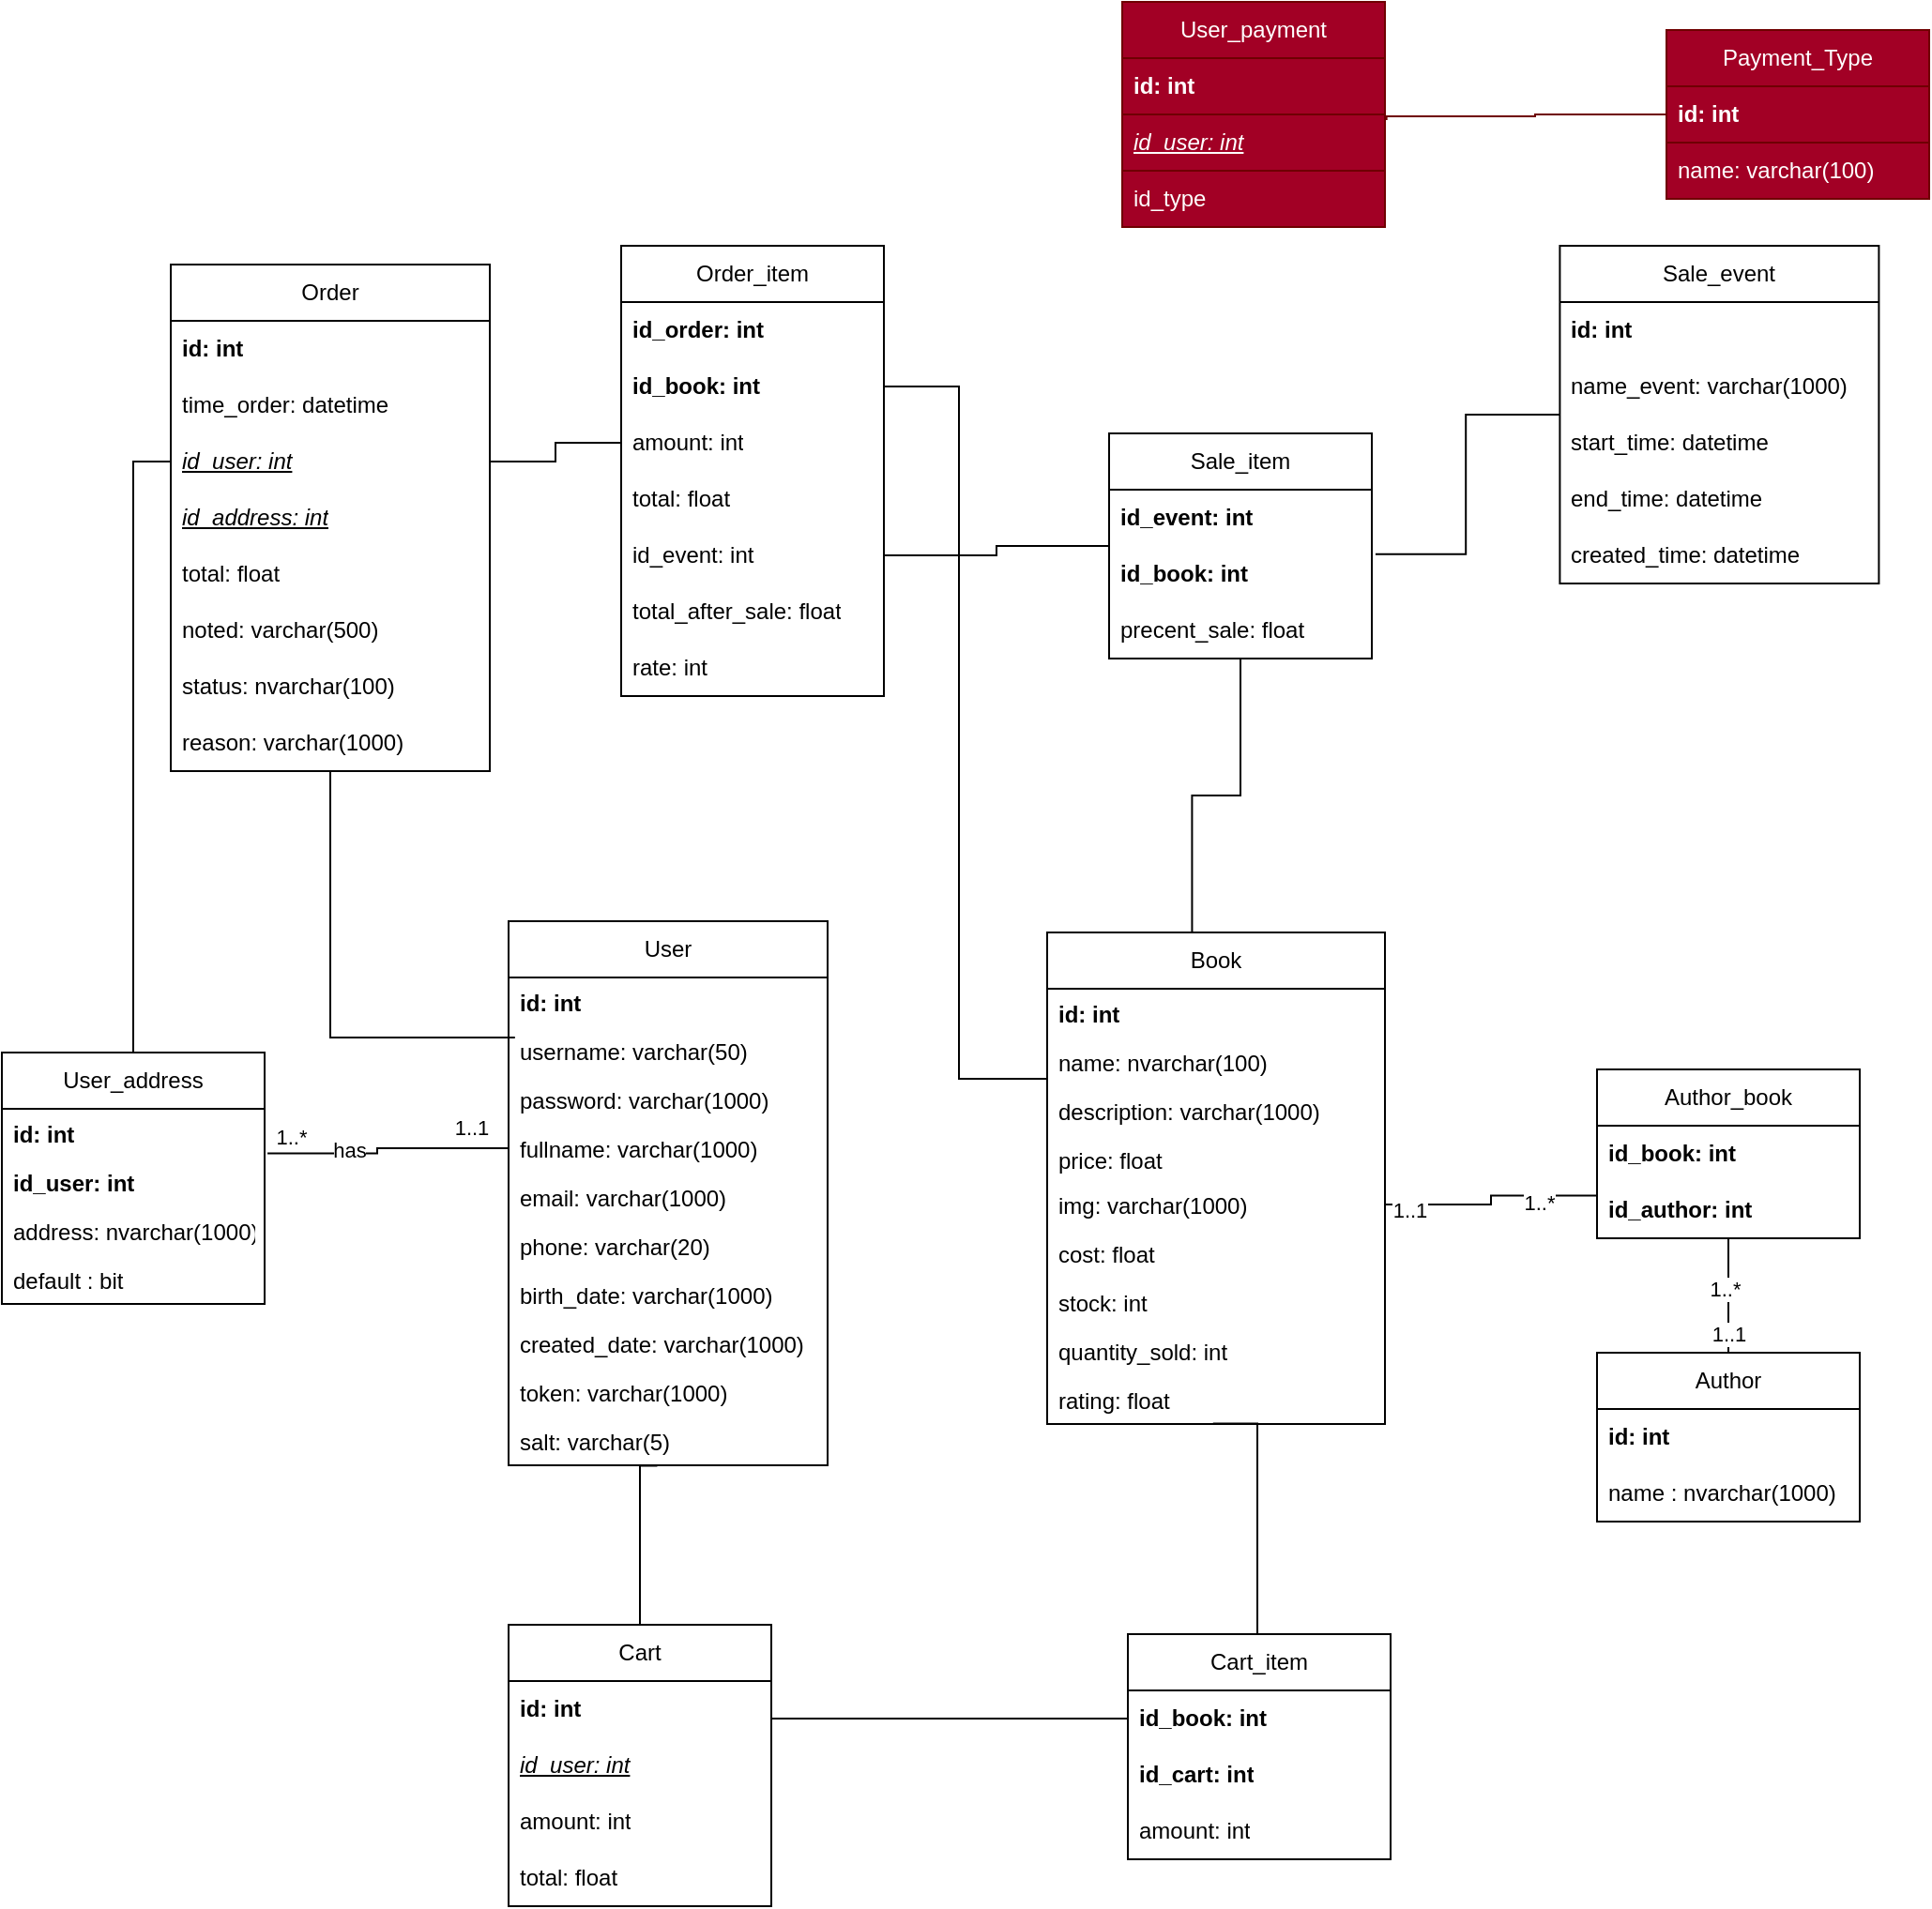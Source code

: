 <mxfile version="21.5.0" type="device">
  <diagram id="C5RBs43oDa-KdzZeNtuy" name="Page-1">
    <mxGraphModel dx="1876" dy="1790" grid="1" gridSize="10" guides="1" tooltips="1" connect="1" arrows="1" fold="1" page="1" pageScale="1" pageWidth="827" pageHeight="1169" math="0" shadow="0">
      <root>
        <mxCell id="WIyWlLk6GJQsqaUBKTNV-0" />
        <mxCell id="WIyWlLk6GJQsqaUBKTNV-1" parent="WIyWlLk6GJQsqaUBKTNV-0" />
        <mxCell id="t5EQs1woW0t7J4vVvQPP-20" style="edgeStyle=orthogonalEdgeStyle;rounded=0;orthogonalLoop=1;jettySize=auto;html=1;endArrow=none;endFill=0;exitX=1.011;exitY=0.915;exitDx=0;exitDy=0;exitPerimeter=0;entryX=0;entryY=0.5;entryDx=0;entryDy=0;" parent="WIyWlLk6GJQsqaUBKTNV-1" source="t5EQs1woW0t7J4vVvQPP-9" target="t5EQs1woW0t7J4vVvQPP-0" edge="1">
          <mxGeometry relative="1" as="geometry">
            <mxPoint x="-40" y="266" as="sourcePoint" />
            <Array as="points">
              <mxPoint y="274" />
              <mxPoint y="271" />
            </Array>
          </mxGeometry>
        </mxCell>
        <mxCell id="t5EQs1woW0t7J4vVvQPP-54" value="1..*" style="edgeLabel;html=1;align=center;verticalAlign=middle;resizable=0;points=[];" parent="t5EQs1woW0t7J4vVvQPP-20" vertex="1" connectable="0">
          <mxGeometry x="-0.813" y="-2" relative="1" as="geometry">
            <mxPoint y="-11" as="offset" />
          </mxGeometry>
        </mxCell>
        <mxCell id="t5EQs1woW0t7J4vVvQPP-55" value="1..1" style="edgeLabel;html=1;align=center;verticalAlign=middle;resizable=0;points=[];" parent="t5EQs1woW0t7J4vVvQPP-20" vertex="1" connectable="0">
          <mxGeometry x="0.646" y="-1" relative="1" as="geometry">
            <mxPoint x="3" y="-12" as="offset" />
          </mxGeometry>
        </mxCell>
        <mxCell id="t5EQs1woW0t7J4vVvQPP-56" value="has" style="edgeLabel;html=1;align=center;verticalAlign=middle;resizable=0;points=[];" parent="t5EQs1woW0t7J4vVvQPP-20" vertex="1" connectable="0">
          <mxGeometry x="-0.341" y="2" relative="1" as="geometry">
            <mxPoint as="offset" />
          </mxGeometry>
        </mxCell>
        <mxCell id="t5EQs1woW0t7J4vVvQPP-36" value="User_address" style="swimlane;fontStyle=0;childLayout=stackLayout;horizontal=1;startSize=30;horizontalStack=0;resizeParent=1;resizeParentMax=0;resizeLast=0;collapsible=1;marginBottom=0;whiteSpace=wrap;html=1;" parent="WIyWlLk6GJQsqaUBKTNV-1" vertex="1">
          <mxGeometry x="-200" y="220" width="140" height="134" as="geometry" />
        </mxCell>
        <mxCell id="t5EQs1woW0t7J4vVvQPP-9" value="id: int" style="text;align=left;verticalAlign=top;spacingLeft=4;spacingRight=4;overflow=hidden;rotatable=0;points=[[0,0.5],[1,0.5]];portConstraint=eastwest;fontStyle=1" parent="t5EQs1woW0t7J4vVvQPP-36" vertex="1">
          <mxGeometry y="30" width="140" height="26" as="geometry" />
        </mxCell>
        <mxCell id="t5EQs1woW0t7J4vVvQPP-13" value="id_user: int" style="text;align=left;verticalAlign=top;spacingLeft=4;spacingRight=4;overflow=hidden;rotatable=0;points=[[0,0.5],[1,0.5]];portConstraint=eastwest;rounded=0;shadow=0;html=0;fontStyle=1" parent="t5EQs1woW0t7J4vVvQPP-36" vertex="1">
          <mxGeometry y="56" width="140" height="26" as="geometry" />
        </mxCell>
        <mxCell id="t5EQs1woW0t7J4vVvQPP-18" value="address: nvarchar(1000)" style="text;align=left;verticalAlign=top;spacingLeft=4;spacingRight=4;overflow=hidden;rotatable=0;points=[[0,0.5],[1,0.5]];portConstraint=eastwest;rounded=0;shadow=0;html=0;" parent="t5EQs1woW0t7J4vVvQPP-36" vertex="1">
          <mxGeometry y="82" width="140" height="26" as="geometry" />
        </mxCell>
        <mxCell id="t5EQs1woW0t7J4vVvQPP-88" value="default : bit" style="text;align=left;verticalAlign=top;spacingLeft=4;spacingRight=4;overflow=hidden;rotatable=0;points=[[0,0.5],[1,0.5]];portConstraint=eastwest;rounded=0;shadow=0;html=0;" parent="t5EQs1woW0t7J4vVvQPP-36" vertex="1">
          <mxGeometry y="108" width="140" height="26" as="geometry" />
        </mxCell>
        <mxCell id="t5EQs1woW0t7J4vVvQPP-41" value="User" style="swimlane;fontStyle=0;childLayout=stackLayout;horizontal=1;startSize=30;horizontalStack=0;resizeParent=1;resizeParentMax=0;resizeLast=0;collapsible=1;marginBottom=0;whiteSpace=wrap;html=1;" parent="WIyWlLk6GJQsqaUBKTNV-1" vertex="1">
          <mxGeometry x="70" y="150" width="170" height="290" as="geometry" />
        </mxCell>
        <mxCell id="zkfFHV4jXpPFQw0GAbJ--1" value="id: int" style="text;align=left;verticalAlign=top;spacingLeft=4;spacingRight=4;overflow=hidden;rotatable=0;points=[[0,0.5],[1,0.5]];portConstraint=eastwest;fontStyle=1" parent="t5EQs1woW0t7J4vVvQPP-41" vertex="1">
          <mxGeometry y="30" width="170" height="26" as="geometry" />
        </mxCell>
        <mxCell id="zkfFHV4jXpPFQw0GAbJ--2" value="username: varchar(50)" style="text;align=left;verticalAlign=top;spacingLeft=4;spacingRight=4;overflow=hidden;rotatable=0;points=[[0,0.5],[1,0.5]];portConstraint=eastwest;rounded=0;shadow=0;html=0;" parent="t5EQs1woW0t7J4vVvQPP-41" vertex="1">
          <mxGeometry y="56" width="170" height="26" as="geometry" />
        </mxCell>
        <mxCell id="t5EQs1woW0t7J4vVvQPP-3" value="password: varchar(1000)" style="text;align=left;verticalAlign=top;spacingLeft=4;spacingRight=4;overflow=hidden;rotatable=0;points=[[0,0.5],[1,0.5]];portConstraint=eastwest;rounded=0;shadow=0;html=0;" parent="t5EQs1woW0t7J4vVvQPP-41" vertex="1">
          <mxGeometry y="82" width="170" height="26" as="geometry" />
        </mxCell>
        <mxCell id="t5EQs1woW0t7J4vVvQPP-0" value="fullname: varchar(1000)" style="text;align=left;verticalAlign=top;spacingLeft=4;spacingRight=4;overflow=hidden;rotatable=0;points=[[0,0.5],[1,0.5]];portConstraint=eastwest;rounded=0;shadow=0;html=0;" parent="t5EQs1woW0t7J4vVvQPP-41" vertex="1">
          <mxGeometry y="108" width="170" height="26" as="geometry" />
        </mxCell>
        <mxCell id="t5EQs1woW0t7J4vVvQPP-1" value="email: varchar(1000)" style="text;align=left;verticalAlign=top;spacingLeft=4;spacingRight=4;overflow=hidden;rotatable=0;points=[[0,0.5],[1,0.5]];portConstraint=eastwest;rounded=0;shadow=0;html=0;" parent="t5EQs1woW0t7J4vVvQPP-41" vertex="1">
          <mxGeometry y="134" width="170" height="26" as="geometry" />
        </mxCell>
        <mxCell id="t5EQs1woW0t7J4vVvQPP-6" value="phone: varchar(20)" style="text;align=left;verticalAlign=top;spacingLeft=4;spacingRight=4;overflow=hidden;rotatable=0;points=[[0,0.5],[1,0.5]];portConstraint=eastwest;rounded=0;shadow=0;html=0;" parent="t5EQs1woW0t7J4vVvQPP-41" vertex="1">
          <mxGeometry y="160" width="170" height="26" as="geometry" />
        </mxCell>
        <mxCell id="t5EQs1woW0t7J4vVvQPP-4" value="birth_date: varchar(1000)" style="text;align=left;verticalAlign=top;spacingLeft=4;spacingRight=4;overflow=hidden;rotatable=0;points=[[0,0.5],[1,0.5]];portConstraint=eastwest;rounded=0;shadow=0;html=0;" parent="t5EQs1woW0t7J4vVvQPP-41" vertex="1">
          <mxGeometry y="186" width="170" height="26" as="geometry" />
        </mxCell>
        <mxCell id="zkfFHV4jXpPFQw0GAbJ--3" value="created_date: varchar(1000)" style="text;align=left;verticalAlign=top;spacingLeft=4;spacingRight=4;overflow=hidden;rotatable=0;points=[[0,0.5],[1,0.5]];portConstraint=eastwest;rounded=0;shadow=0;html=0;" parent="t5EQs1woW0t7J4vVvQPP-41" vertex="1">
          <mxGeometry y="212" width="170" height="26" as="geometry" />
        </mxCell>
        <mxCell id="t5EQs1woW0t7J4vVvQPP-5" value="token: varchar(1000)" style="text;align=left;verticalAlign=top;spacingLeft=4;spacingRight=4;overflow=hidden;rotatable=0;points=[[0,0.5],[1,0.5]];portConstraint=eastwest;rounded=0;shadow=0;html=0;" parent="t5EQs1woW0t7J4vVvQPP-41" vertex="1">
          <mxGeometry y="238" width="170" height="26" as="geometry" />
        </mxCell>
        <mxCell id="t5EQs1woW0t7J4vVvQPP-7" value="salt: varchar(5)" style="text;align=left;verticalAlign=top;spacingLeft=4;spacingRight=4;overflow=hidden;rotatable=0;points=[[0,0.5],[1,0.5]];portConstraint=eastwest;rounded=0;shadow=0;html=0;" parent="t5EQs1woW0t7J4vVvQPP-41" vertex="1">
          <mxGeometry y="264" width="170" height="26" as="geometry" />
        </mxCell>
        <mxCell id="t5EQs1woW0t7J4vVvQPP-45" value="Book" style="swimlane;fontStyle=0;childLayout=stackLayout;horizontal=1;startSize=30;horizontalStack=0;resizeParent=1;resizeParentMax=0;resizeLast=0;collapsible=1;marginBottom=0;whiteSpace=wrap;html=1;" parent="WIyWlLk6GJQsqaUBKTNV-1" vertex="1">
          <mxGeometry x="357" y="156" width="180" height="262" as="geometry" />
        </mxCell>
        <mxCell id="t5EQs1woW0t7J4vVvQPP-22" value="id: int" style="text;align=left;verticalAlign=top;spacingLeft=4;spacingRight=4;overflow=hidden;rotatable=0;points=[[0,0.5],[1,0.5]];portConstraint=eastwest;fontStyle=1" parent="t5EQs1woW0t7J4vVvQPP-45" vertex="1">
          <mxGeometry y="30" width="180" height="26" as="geometry" />
        </mxCell>
        <mxCell id="t5EQs1woW0t7J4vVvQPP-32" value="name: nvarchar(100)" style="text;align=left;verticalAlign=top;spacingLeft=4;spacingRight=4;overflow=hidden;rotatable=0;points=[[0,0.5],[1,0.5]];portConstraint=eastwest;rounded=0;shadow=0;html=0;" parent="t5EQs1woW0t7J4vVvQPP-45" vertex="1">
          <mxGeometry y="56" width="180" height="26" as="geometry" />
        </mxCell>
        <mxCell id="t5EQs1woW0t7J4vVvQPP-33" value="description: varchar(1000)" style="text;align=left;verticalAlign=top;spacingLeft=4;spacingRight=4;overflow=hidden;rotatable=0;points=[[0,0.5],[1,0.5]];portConstraint=eastwest;rounded=0;shadow=0;html=0;" parent="t5EQs1woW0t7J4vVvQPP-45" vertex="1">
          <mxGeometry y="82" width="180" height="26" as="geometry" />
        </mxCell>
        <mxCell id="t5EQs1woW0t7J4vVvQPP-31" value="price: float" style="text;align=left;verticalAlign=top;spacingLeft=4;spacingRight=4;overflow=hidden;rotatable=0;points=[[0,0.5],[1,0.5]];portConstraint=eastwest;rounded=0;shadow=0;html=0;" parent="t5EQs1woW0t7J4vVvQPP-45" vertex="1">
          <mxGeometry y="108" width="180" height="24" as="geometry" />
        </mxCell>
        <mxCell id="t5EQs1woW0t7J4vVvQPP-29" value="img: varchar(1000)" style="text;align=left;verticalAlign=top;spacingLeft=4;spacingRight=4;overflow=hidden;rotatable=0;points=[[0,0.5],[1,0.5]];portConstraint=eastwest;rounded=0;shadow=0;html=0;" parent="t5EQs1woW0t7J4vVvQPP-45" vertex="1">
          <mxGeometry y="132" width="180" height="26" as="geometry" />
        </mxCell>
        <mxCell id="t5EQs1woW0t7J4vVvQPP-30" value="cost: float" style="text;align=left;verticalAlign=top;spacingLeft=4;spacingRight=4;overflow=hidden;rotatable=0;points=[[0,0.5],[1,0.5]];portConstraint=eastwest;rounded=0;shadow=0;html=0;" parent="t5EQs1woW0t7J4vVvQPP-45" vertex="1">
          <mxGeometry y="158" width="180" height="26" as="geometry" />
        </mxCell>
        <mxCell id="t5EQs1woW0t7J4vVvQPP-27" value="stock: int" style="text;align=left;verticalAlign=top;spacingLeft=4;spacingRight=4;overflow=hidden;rotatable=0;points=[[0,0.5],[1,0.5]];portConstraint=eastwest;rounded=0;shadow=0;html=0;" parent="t5EQs1woW0t7J4vVvQPP-45" vertex="1">
          <mxGeometry y="184" width="180" height="26" as="geometry" />
        </mxCell>
        <mxCell id="t5EQs1woW0t7J4vVvQPP-34" value="quantity_sold: int" style="text;align=left;verticalAlign=top;spacingLeft=4;spacingRight=4;overflow=hidden;rotatable=0;points=[[0,0.5],[1,0.5]];portConstraint=eastwest;rounded=0;shadow=0;html=0;" parent="t5EQs1woW0t7J4vVvQPP-45" vertex="1">
          <mxGeometry y="210" width="180" height="26" as="geometry" />
        </mxCell>
        <mxCell id="t5EQs1woW0t7J4vVvQPP-35" value="rating: float" style="text;align=left;verticalAlign=top;spacingLeft=4;spacingRight=4;overflow=hidden;rotatable=0;points=[[0,0.5],[1,0.5]];portConstraint=eastwest;rounded=0;shadow=0;html=0;" parent="t5EQs1woW0t7J4vVvQPP-45" vertex="1">
          <mxGeometry y="236" width="180" height="26" as="geometry" />
        </mxCell>
        <mxCell id="t5EQs1woW0t7J4vVvQPP-49" value="Author" style="swimlane;fontStyle=0;childLayout=stackLayout;horizontal=1;startSize=30;horizontalStack=0;resizeParent=1;resizeParentMax=0;resizeLast=0;collapsible=1;marginBottom=0;whiteSpace=wrap;html=1;" parent="WIyWlLk6GJQsqaUBKTNV-1" vertex="1">
          <mxGeometry x="650" y="380" width="140" height="90" as="geometry" />
        </mxCell>
        <mxCell id="t5EQs1woW0t7J4vVvQPP-50" value="id: int" style="text;strokeColor=none;fillColor=none;align=left;verticalAlign=middle;spacingLeft=4;spacingRight=4;overflow=hidden;points=[[0,0.5],[1,0.5]];portConstraint=eastwest;rotatable=0;whiteSpace=wrap;html=1;fontStyle=1" parent="t5EQs1woW0t7J4vVvQPP-49" vertex="1">
          <mxGeometry y="30" width="140" height="30" as="geometry" />
        </mxCell>
        <mxCell id="t5EQs1woW0t7J4vVvQPP-51" value="name : nvarchar(1000)" style="text;strokeColor=none;fillColor=none;align=left;verticalAlign=middle;spacingLeft=4;spacingRight=4;overflow=hidden;points=[[0,0.5],[1,0.5]];portConstraint=eastwest;rotatable=0;whiteSpace=wrap;html=1;" parent="t5EQs1woW0t7J4vVvQPP-49" vertex="1">
          <mxGeometry y="60" width="140" height="30" as="geometry" />
        </mxCell>
        <mxCell id="t5EQs1woW0t7J4vVvQPP-62" style="edgeStyle=orthogonalEdgeStyle;rounded=0;orthogonalLoop=1;jettySize=auto;html=1;entryX=0.5;entryY=0;entryDx=0;entryDy=0;endArrow=none;endFill=0;" parent="WIyWlLk6GJQsqaUBKTNV-1" source="t5EQs1woW0t7J4vVvQPP-57" target="t5EQs1woW0t7J4vVvQPP-49" edge="1">
          <mxGeometry relative="1" as="geometry" />
        </mxCell>
        <mxCell id="t5EQs1woW0t7J4vVvQPP-57" value="Author_book" style="swimlane;fontStyle=0;childLayout=stackLayout;horizontal=1;startSize=30;horizontalStack=0;resizeParent=1;resizeParentMax=0;resizeLast=0;collapsible=1;marginBottom=0;whiteSpace=wrap;html=1;" parent="WIyWlLk6GJQsqaUBKTNV-1" vertex="1">
          <mxGeometry x="650" y="229" width="140" height="90" as="geometry" />
        </mxCell>
        <mxCell id="t5EQs1woW0t7J4vVvQPP-58" value="id_book: int" style="text;strokeColor=none;fillColor=none;align=left;verticalAlign=middle;spacingLeft=4;spacingRight=4;overflow=hidden;points=[[0,0.5],[1,0.5]];portConstraint=eastwest;rotatable=0;whiteSpace=wrap;html=1;fontStyle=1" parent="t5EQs1woW0t7J4vVvQPP-57" vertex="1">
          <mxGeometry y="30" width="140" height="30" as="geometry" />
        </mxCell>
        <mxCell id="t5EQs1woW0t7J4vVvQPP-60" value="id_author: int" style="text;strokeColor=none;fillColor=none;align=left;verticalAlign=middle;spacingLeft=4;spacingRight=4;overflow=hidden;points=[[0,0.5],[1,0.5]];portConstraint=eastwest;rotatable=0;whiteSpace=wrap;html=1;fontStyle=1" parent="t5EQs1woW0t7J4vVvQPP-57" vertex="1">
          <mxGeometry y="60" width="140" height="30" as="geometry" />
        </mxCell>
        <mxCell id="t5EQs1woW0t7J4vVvQPP-61" style="edgeStyle=orthogonalEdgeStyle;rounded=0;orthogonalLoop=1;jettySize=auto;html=1;entryX=0.003;entryY=0.24;entryDx=0;entryDy=0;entryPerimeter=0;endArrow=none;endFill=0;" parent="WIyWlLk6GJQsqaUBKTNV-1" source="t5EQs1woW0t7J4vVvQPP-29" target="t5EQs1woW0t7J4vVvQPP-60" edge="1">
          <mxGeometry relative="1" as="geometry" />
        </mxCell>
        <mxCell id="t5EQs1woW0t7J4vVvQPP-63" value="1..1" style="edgeLabel;html=1;align=center;verticalAlign=middle;resizable=0;points=[];" parent="t5EQs1woW0t7J4vVvQPP-61" vertex="1" connectable="0">
          <mxGeometry x="-0.784" y="-1" relative="1" as="geometry">
            <mxPoint y="2" as="offset" />
          </mxGeometry>
        </mxCell>
        <mxCell id="t5EQs1woW0t7J4vVvQPP-64" value="1..*" style="edgeLabel;html=1;align=center;verticalAlign=middle;resizable=0;points=[];" parent="t5EQs1woW0t7J4vVvQPP-61" vertex="1" connectable="0">
          <mxGeometry x="0.651" y="1" relative="1" as="geometry">
            <mxPoint x="-11" y="5" as="offset" />
          </mxGeometry>
        </mxCell>
        <mxCell id="t5EQs1woW0t7J4vVvQPP-65" value="1..*" style="edgeLabel;html=1;align=center;verticalAlign=middle;resizable=0;points=[];" parent="WIyWlLk6GJQsqaUBKTNV-1" vertex="1" connectable="0">
          <mxGeometry x="630.2" y="310.2" as="geometry">
            <mxPoint x="88" y="36" as="offset" />
          </mxGeometry>
        </mxCell>
        <mxCell id="t5EQs1woW0t7J4vVvQPP-66" value="1..1" style="edgeLabel;html=1;align=center;verticalAlign=middle;resizable=0;points=[];" parent="WIyWlLk6GJQsqaUBKTNV-1" vertex="1" connectable="0">
          <mxGeometry x="720" y="370" as="geometry" />
        </mxCell>
        <mxCell id="t5EQs1woW0t7J4vVvQPP-71" style="edgeStyle=orthogonalEdgeStyle;rounded=0;orthogonalLoop=1;jettySize=auto;html=1;entryX=0.466;entryY=1.008;entryDx=0;entryDy=0;entryPerimeter=0;endArrow=none;endFill=0;" parent="WIyWlLk6GJQsqaUBKTNV-1" source="t5EQs1woW0t7J4vVvQPP-67" target="t5EQs1woW0t7J4vVvQPP-7" edge="1">
          <mxGeometry relative="1" as="geometry">
            <Array as="points">
              <mxPoint x="140" y="440" />
            </Array>
          </mxGeometry>
        </mxCell>
        <mxCell id="t5EQs1woW0t7J4vVvQPP-67" value="Cart" style="swimlane;fontStyle=0;childLayout=stackLayout;horizontal=1;startSize=30;horizontalStack=0;resizeParent=1;resizeParentMax=0;resizeLast=0;collapsible=1;marginBottom=0;whiteSpace=wrap;html=1;" parent="WIyWlLk6GJQsqaUBKTNV-1" vertex="1">
          <mxGeometry x="70" y="525" width="140" height="150" as="geometry" />
        </mxCell>
        <mxCell id="t5EQs1woW0t7J4vVvQPP-68" value="id: int" style="text;strokeColor=none;fillColor=none;align=left;verticalAlign=middle;spacingLeft=4;spacingRight=4;overflow=hidden;points=[[0,0.5],[1,0.5]];portConstraint=eastwest;rotatable=0;whiteSpace=wrap;html=1;fontStyle=1" parent="t5EQs1woW0t7J4vVvQPP-67" vertex="1">
          <mxGeometry y="30" width="140" height="30" as="geometry" />
        </mxCell>
        <mxCell id="t5EQs1woW0t7J4vVvQPP-69" value="id_user: int" style="text;strokeColor=none;fillColor=none;align=left;verticalAlign=middle;spacingLeft=4;spacingRight=4;overflow=hidden;points=[[0,0.5],[1,0.5]];portConstraint=eastwest;rotatable=0;whiteSpace=wrap;html=1;fontStyle=6" parent="t5EQs1woW0t7J4vVvQPP-67" vertex="1">
          <mxGeometry y="60" width="140" height="30" as="geometry" />
        </mxCell>
        <mxCell id="fNoTr8ogzpD-0dPaJigq-0" value="amount: int" style="text;strokeColor=none;fillColor=none;align=left;verticalAlign=middle;spacingLeft=4;spacingRight=4;overflow=hidden;points=[[0,0.5],[1,0.5]];portConstraint=eastwest;rotatable=0;whiteSpace=wrap;html=1;" parent="t5EQs1woW0t7J4vVvQPP-67" vertex="1">
          <mxGeometry y="90" width="140" height="30" as="geometry" />
        </mxCell>
        <mxCell id="t5EQs1woW0t7J4vVvQPP-70" value="total: float" style="text;strokeColor=none;fillColor=none;align=left;verticalAlign=middle;spacingLeft=4;spacingRight=4;overflow=hidden;points=[[0,0.5],[1,0.5]];portConstraint=eastwest;rotatable=0;whiteSpace=wrap;html=1;" parent="t5EQs1woW0t7J4vVvQPP-67" vertex="1">
          <mxGeometry y="120" width="140" height="30" as="geometry" />
        </mxCell>
        <mxCell id="t5EQs1woW0t7J4vVvQPP-77" style="edgeStyle=orthogonalEdgeStyle;rounded=0;orthogonalLoop=1;jettySize=auto;html=1;entryX=0.491;entryY=0.992;entryDx=0;entryDy=0;entryPerimeter=0;endArrow=none;endFill=0;" parent="WIyWlLk6GJQsqaUBKTNV-1" source="t5EQs1woW0t7J4vVvQPP-72" target="t5EQs1woW0t7J4vVvQPP-35" edge="1">
          <mxGeometry relative="1" as="geometry">
            <Array as="points">
              <mxPoint x="469" y="500" />
              <mxPoint x="469" y="500" />
            </Array>
          </mxGeometry>
        </mxCell>
        <mxCell id="t5EQs1woW0t7J4vVvQPP-72" value="Cart_item" style="swimlane;fontStyle=0;childLayout=stackLayout;horizontal=1;startSize=30;horizontalStack=0;resizeParent=1;resizeParentMax=0;resizeLast=0;collapsible=1;marginBottom=0;whiteSpace=wrap;html=1;" parent="WIyWlLk6GJQsqaUBKTNV-1" vertex="1">
          <mxGeometry x="400" y="530" width="140" height="120" as="geometry" />
        </mxCell>
        <mxCell id="t5EQs1woW0t7J4vVvQPP-73" value="id_book: int" style="text;strokeColor=none;fillColor=none;align=left;verticalAlign=middle;spacingLeft=4;spacingRight=4;overflow=hidden;points=[[0,0.5],[1,0.5]];portConstraint=eastwest;rotatable=0;whiteSpace=wrap;html=1;fontStyle=1" parent="t5EQs1woW0t7J4vVvQPP-72" vertex="1">
          <mxGeometry y="30" width="140" height="30" as="geometry" />
        </mxCell>
        <mxCell id="t5EQs1woW0t7J4vVvQPP-74" value="id_cart: int" style="text;strokeColor=none;fillColor=none;align=left;verticalAlign=middle;spacingLeft=4;spacingRight=4;overflow=hidden;points=[[0,0.5],[1,0.5]];portConstraint=eastwest;rotatable=0;whiteSpace=wrap;html=1;fontStyle=1" parent="t5EQs1woW0t7J4vVvQPP-72" vertex="1">
          <mxGeometry y="60" width="140" height="30" as="geometry" />
        </mxCell>
        <mxCell id="t5EQs1woW0t7J4vVvQPP-75" value="amount: int" style="text;strokeColor=none;fillColor=none;align=left;verticalAlign=middle;spacingLeft=4;spacingRight=4;overflow=hidden;points=[[0,0.5],[1,0.5]];portConstraint=eastwest;rotatable=0;whiteSpace=wrap;html=1;" parent="t5EQs1woW0t7J4vVvQPP-72" vertex="1">
          <mxGeometry y="90" width="140" height="30" as="geometry" />
        </mxCell>
        <mxCell id="t5EQs1woW0t7J4vVvQPP-76" style="edgeStyle=orthogonalEdgeStyle;rounded=0;orthogonalLoop=1;jettySize=auto;html=1;endArrow=none;endFill=0;" parent="WIyWlLk6GJQsqaUBKTNV-1" source="t5EQs1woW0t7J4vVvQPP-68" target="t5EQs1woW0t7J4vVvQPP-73" edge="1">
          <mxGeometry relative="1" as="geometry">
            <Array as="points">
              <mxPoint x="250" y="575" />
              <mxPoint x="250" y="575" />
            </Array>
          </mxGeometry>
        </mxCell>
        <mxCell id="t5EQs1woW0t7J4vVvQPP-102" style="edgeStyle=orthogonalEdgeStyle;rounded=0;orthogonalLoop=1;jettySize=auto;html=1;entryX=0.02;entryY=0.231;entryDx=0;entryDy=0;entryPerimeter=0;endArrow=none;endFill=0;" parent="WIyWlLk6GJQsqaUBKTNV-1" source="t5EQs1woW0t7J4vVvQPP-79" target="zkfFHV4jXpPFQw0GAbJ--2" edge="1">
          <mxGeometry relative="1" as="geometry" />
        </mxCell>
        <mxCell id="t5EQs1woW0t7J4vVvQPP-79" value="Order" style="swimlane;fontStyle=0;childLayout=stackLayout;horizontal=1;startSize=30;horizontalStack=0;resizeParent=1;resizeParentMax=0;resizeLast=0;collapsible=1;marginBottom=0;whiteSpace=wrap;html=1;" parent="WIyWlLk6GJQsqaUBKTNV-1" vertex="1">
          <mxGeometry x="-110" y="-200" width="170" height="270" as="geometry" />
        </mxCell>
        <mxCell id="t5EQs1woW0t7J4vVvQPP-80" value="&lt;span&gt;id: int&lt;/span&gt;" style="text;strokeColor=none;fillColor=none;align=left;verticalAlign=middle;spacingLeft=4;spacingRight=4;overflow=hidden;points=[[0,0.5],[1,0.5]];portConstraint=eastwest;rotatable=0;whiteSpace=wrap;html=1;fontStyle=1" parent="t5EQs1woW0t7J4vVvQPP-79" vertex="1">
          <mxGeometry y="30" width="170" height="30" as="geometry" />
        </mxCell>
        <mxCell id="t5EQs1woW0t7J4vVvQPP-81" value="time_order: datetime" style="text;strokeColor=none;fillColor=none;align=left;verticalAlign=middle;spacingLeft=4;spacingRight=4;overflow=hidden;points=[[0,0.5],[1,0.5]];portConstraint=eastwest;rotatable=0;whiteSpace=wrap;html=1;" parent="t5EQs1woW0t7J4vVvQPP-79" vertex="1">
          <mxGeometry y="60" width="170" height="30" as="geometry" />
        </mxCell>
        <mxCell id="t5EQs1woW0t7J4vVvQPP-82" value="id_user: int" style="text;strokeColor=none;fillColor=none;align=left;verticalAlign=middle;spacingLeft=4;spacingRight=4;overflow=hidden;points=[[0,0.5],[1,0.5]];portConstraint=eastwest;rotatable=0;whiteSpace=wrap;html=1;fontStyle=6" parent="t5EQs1woW0t7J4vVvQPP-79" vertex="1">
          <mxGeometry y="90" width="170" height="30" as="geometry" />
        </mxCell>
        <mxCell id="t5EQs1woW0t7J4vVvQPP-85" value="id_address: int" style="text;strokeColor=none;fillColor=none;align=left;verticalAlign=middle;spacingLeft=4;spacingRight=4;overflow=hidden;points=[[0,0.5],[1,0.5]];portConstraint=eastwest;rotatable=0;whiteSpace=wrap;html=1;fontStyle=6" parent="t5EQs1woW0t7J4vVvQPP-79" vertex="1">
          <mxGeometry y="120" width="170" height="30" as="geometry" />
        </mxCell>
        <mxCell id="t5EQs1woW0t7J4vVvQPP-84" value="total: float" style="text;strokeColor=none;fillColor=none;align=left;verticalAlign=middle;spacingLeft=4;spacingRight=4;overflow=hidden;points=[[0,0.5],[1,0.5]];portConstraint=eastwest;rotatable=0;whiteSpace=wrap;html=1;" parent="t5EQs1woW0t7J4vVvQPP-79" vertex="1">
          <mxGeometry y="150" width="170" height="30" as="geometry" />
        </mxCell>
        <mxCell id="t5EQs1woW0t7J4vVvQPP-100" value="noted: varchar(500)" style="text;strokeColor=none;fillColor=none;align=left;verticalAlign=middle;spacingLeft=4;spacingRight=4;overflow=hidden;points=[[0,0.5],[1,0.5]];portConstraint=eastwest;rotatable=0;whiteSpace=wrap;html=1;" parent="t5EQs1woW0t7J4vVvQPP-79" vertex="1">
          <mxGeometry y="180" width="170" height="30" as="geometry" />
        </mxCell>
        <mxCell id="t5EQs1woW0t7J4vVvQPP-87" value="status: nvarchar(100)" style="text;strokeColor=none;fillColor=none;align=left;verticalAlign=middle;spacingLeft=4;spacingRight=4;overflow=hidden;points=[[0,0.5],[1,0.5]];portConstraint=eastwest;rotatable=0;whiteSpace=wrap;html=1;" parent="t5EQs1woW0t7J4vVvQPP-79" vertex="1">
          <mxGeometry y="210" width="170" height="30" as="geometry" />
        </mxCell>
        <mxCell id="t5EQs1woW0t7J4vVvQPP-101" value="reason: varchar(1000)" style="text;strokeColor=none;fillColor=none;align=left;verticalAlign=middle;spacingLeft=4;spacingRight=4;overflow=hidden;points=[[0,0.5],[1,0.5]];portConstraint=eastwest;rotatable=0;whiteSpace=wrap;html=1;" parent="t5EQs1woW0t7J4vVvQPP-79" vertex="1">
          <mxGeometry y="240" width="170" height="30" as="geometry" />
        </mxCell>
        <mxCell id="t5EQs1woW0t7J4vVvQPP-86" style="edgeStyle=orthogonalEdgeStyle;rounded=0;orthogonalLoop=1;jettySize=auto;html=1;entryX=0.5;entryY=0;entryDx=0;entryDy=0;endArrow=none;endFill=0;" parent="WIyWlLk6GJQsqaUBKTNV-1" source="t5EQs1woW0t7J4vVvQPP-82" target="t5EQs1woW0t7J4vVvQPP-36" edge="1">
          <mxGeometry relative="1" as="geometry" />
        </mxCell>
        <mxCell id="t5EQs1woW0t7J4vVvQPP-90" value="User_payment" style="swimlane;fontStyle=0;childLayout=stackLayout;horizontal=1;startSize=30;horizontalStack=0;resizeParent=1;resizeParentMax=0;resizeLast=0;collapsible=1;marginBottom=0;whiteSpace=wrap;html=1;fillColor=#a20025;fontColor=#ffffff;strokeColor=#6F0000;" parent="WIyWlLk6GJQsqaUBKTNV-1" vertex="1">
          <mxGeometry x="397" y="-340" width="140" height="120" as="geometry" />
        </mxCell>
        <mxCell id="t5EQs1woW0t7J4vVvQPP-91" value="&lt;b&gt;id: int&lt;/b&gt;" style="text;align=left;verticalAlign=middle;spacingLeft=4;spacingRight=4;overflow=hidden;points=[[0,0.5],[1,0.5]];portConstraint=eastwest;rotatable=0;whiteSpace=wrap;html=1;fillColor=#a20025;fontColor=#ffffff;strokeColor=#6F0000;" parent="t5EQs1woW0t7J4vVvQPP-90" vertex="1">
          <mxGeometry y="30" width="140" height="30" as="geometry" />
        </mxCell>
        <mxCell id="t5EQs1woW0t7J4vVvQPP-92" value="id_user: int" style="text;align=left;verticalAlign=middle;spacingLeft=4;spacingRight=4;overflow=hidden;points=[[0,0.5],[1,0.5]];portConstraint=eastwest;rotatable=0;whiteSpace=wrap;html=1;fontStyle=6;fillColor=#a20025;fontColor=#ffffff;strokeColor=#6F0000;" parent="t5EQs1woW0t7J4vVvQPP-90" vertex="1">
          <mxGeometry y="60" width="140" height="30" as="geometry" />
        </mxCell>
        <mxCell id="t5EQs1woW0t7J4vVvQPP-93" value="id_type" style="text;align=left;verticalAlign=middle;spacingLeft=4;spacingRight=4;overflow=hidden;points=[[0,0.5],[1,0.5]];portConstraint=eastwest;rotatable=0;whiteSpace=wrap;html=1;fillColor=#a20025;fontColor=#ffffff;strokeColor=#6F0000;" parent="t5EQs1woW0t7J4vVvQPP-90" vertex="1">
          <mxGeometry y="90" width="140" height="30" as="geometry" />
        </mxCell>
        <mxCell id="t5EQs1woW0t7J4vVvQPP-99" style="edgeStyle=orthogonalEdgeStyle;rounded=0;orthogonalLoop=1;jettySize=auto;html=1;endArrow=none;endFill=0;entryX=1.006;entryY=0.1;entryDx=0;entryDy=0;entryPerimeter=0;fillColor=#a20025;strokeColor=#6F0000;" parent="WIyWlLk6GJQsqaUBKTNV-1" source="t5EQs1woW0t7J4vVvQPP-94" target="t5EQs1woW0t7J4vVvQPP-92" edge="1">
          <mxGeometry relative="1" as="geometry">
            <mxPoint x="547" y="-275" as="targetPoint" />
            <Array as="points">
              <mxPoint x="617" y="-280" />
              <mxPoint x="617" y="-279" />
              <mxPoint x="538" y="-279" />
            </Array>
          </mxGeometry>
        </mxCell>
        <mxCell id="t5EQs1woW0t7J4vVvQPP-94" value="Payment_Type" style="swimlane;fontStyle=0;childLayout=stackLayout;horizontal=1;startSize=30;horizontalStack=0;resizeParent=1;resizeParentMax=0;resizeLast=0;collapsible=1;marginBottom=0;whiteSpace=wrap;html=1;fillColor=#a20025;fontColor=#ffffff;strokeColor=#6F0000;" parent="WIyWlLk6GJQsqaUBKTNV-1" vertex="1">
          <mxGeometry x="687" y="-325" width="140" height="90" as="geometry" />
        </mxCell>
        <mxCell id="t5EQs1woW0t7J4vVvQPP-95" value="id: int" style="text;align=left;verticalAlign=middle;spacingLeft=4;spacingRight=4;overflow=hidden;points=[[0,0.5],[1,0.5]];portConstraint=eastwest;rotatable=0;whiteSpace=wrap;html=1;fontStyle=1;fillColor=#a20025;fontColor=#ffffff;strokeColor=#6F0000;" parent="t5EQs1woW0t7J4vVvQPP-94" vertex="1">
          <mxGeometry y="30" width="140" height="30" as="geometry" />
        </mxCell>
        <mxCell id="t5EQs1woW0t7J4vVvQPP-96" value="name: varchar(100)" style="text;align=left;verticalAlign=middle;spacingLeft=4;spacingRight=4;overflow=hidden;points=[[0,0.5],[1,0.5]];portConstraint=eastwest;rotatable=0;whiteSpace=wrap;html=1;fillColor=#a20025;fontColor=#ffffff;strokeColor=#6F0000;" parent="t5EQs1woW0t7J4vVvQPP-94" vertex="1">
          <mxGeometry y="60" width="140" height="30" as="geometry" />
        </mxCell>
        <mxCell id="t5EQs1woW0t7J4vVvQPP-114" style="edgeStyle=orthogonalEdgeStyle;rounded=0;orthogonalLoop=1;jettySize=auto;html=1;entryX=1.014;entryY=0.147;entryDx=0;entryDy=0;entryPerimeter=0;endArrow=none;endFill=0;" parent="WIyWlLk6GJQsqaUBKTNV-1" source="t5EQs1woW0t7J4vVvQPP-104" target="t5EQs1woW0t7J4vVvQPP-112" edge="1">
          <mxGeometry relative="1" as="geometry" />
        </mxCell>
        <mxCell id="t5EQs1woW0t7J4vVvQPP-104" value="Sale_event" style="swimlane;fontStyle=0;childLayout=stackLayout;horizontal=1;startSize=30;horizontalStack=0;resizeParent=1;resizeParentMax=0;resizeLast=0;collapsible=1;marginBottom=0;whiteSpace=wrap;html=1;" parent="WIyWlLk6GJQsqaUBKTNV-1" vertex="1">
          <mxGeometry x="630.2" y="-210" width="170" height="180" as="geometry" />
        </mxCell>
        <mxCell id="t5EQs1woW0t7J4vVvQPP-105" value="&lt;b&gt;id: int&lt;/b&gt;" style="text;strokeColor=none;fillColor=none;align=left;verticalAlign=middle;spacingLeft=4;spacingRight=4;overflow=hidden;points=[[0,0.5],[1,0.5]];portConstraint=eastwest;rotatable=0;whiteSpace=wrap;html=1;" parent="t5EQs1woW0t7J4vVvQPP-104" vertex="1">
          <mxGeometry y="30" width="170" height="30" as="geometry" />
        </mxCell>
        <mxCell id="t5EQs1woW0t7J4vVvQPP-106" value="name_event: varchar(1000)" style="text;strokeColor=none;fillColor=none;align=left;verticalAlign=middle;spacingLeft=4;spacingRight=4;overflow=hidden;points=[[0,0.5],[1,0.5]];portConstraint=eastwest;rotatable=0;whiteSpace=wrap;html=1;" parent="t5EQs1woW0t7J4vVvQPP-104" vertex="1">
          <mxGeometry y="60" width="170" height="30" as="geometry" />
        </mxCell>
        <mxCell id="t5EQs1woW0t7J4vVvQPP-107" value="start_time: datetime" style="text;strokeColor=none;fillColor=none;align=left;verticalAlign=middle;spacingLeft=4;spacingRight=4;overflow=hidden;points=[[0,0.5],[1,0.5]];portConstraint=eastwest;rotatable=0;whiteSpace=wrap;html=1;" parent="t5EQs1woW0t7J4vVvQPP-104" vertex="1">
          <mxGeometry y="90" width="170" height="30" as="geometry" />
        </mxCell>
        <mxCell id="t5EQs1woW0t7J4vVvQPP-108" value="end_time: datetime" style="text;strokeColor=none;fillColor=none;align=left;verticalAlign=middle;spacingLeft=4;spacingRight=4;overflow=hidden;points=[[0,0.5],[1,0.5]];portConstraint=eastwest;rotatable=0;whiteSpace=wrap;html=1;" parent="t5EQs1woW0t7J4vVvQPP-104" vertex="1">
          <mxGeometry y="120" width="170" height="30" as="geometry" />
        </mxCell>
        <mxCell id="t5EQs1woW0t7J4vVvQPP-109" value="created_time: datetime" style="text;strokeColor=none;fillColor=none;align=left;verticalAlign=middle;spacingLeft=4;spacingRight=4;overflow=hidden;points=[[0,0.5],[1,0.5]];portConstraint=eastwest;rotatable=0;whiteSpace=wrap;html=1;" parent="t5EQs1woW0t7J4vVvQPP-104" vertex="1">
          <mxGeometry y="150" width="170" height="30" as="geometry" />
        </mxCell>
        <mxCell id="t5EQs1woW0t7J4vVvQPP-115" style="edgeStyle=orthogonalEdgeStyle;rounded=0;orthogonalLoop=1;jettySize=auto;html=1;entryX=0.429;entryY=0.002;entryDx=0;entryDy=0;entryPerimeter=0;startArrow=none;startFill=0;endArrow=none;endFill=0;" parent="WIyWlLk6GJQsqaUBKTNV-1" source="t5EQs1woW0t7J4vVvQPP-110" target="t5EQs1woW0t7J4vVvQPP-45" edge="1">
          <mxGeometry relative="1" as="geometry" />
        </mxCell>
        <mxCell id="iqY2BagL-vSLAG_RvaF6-1" style="edgeStyle=orthogonalEdgeStyle;rounded=0;orthogonalLoop=1;jettySize=auto;html=1;entryX=1;entryY=0.5;entryDx=0;entryDy=0;endArrow=none;endFill=0;" edge="1" parent="WIyWlLk6GJQsqaUBKTNV-1" source="t5EQs1woW0t7J4vVvQPP-110" target="iqY2BagL-vSLAG_RvaF6-0">
          <mxGeometry relative="1" as="geometry" />
        </mxCell>
        <mxCell id="t5EQs1woW0t7J4vVvQPP-110" value="Sale_item" style="swimlane;fontStyle=0;childLayout=stackLayout;horizontal=1;startSize=30;horizontalStack=0;resizeParent=1;resizeParentMax=0;resizeLast=0;collapsible=1;marginBottom=0;whiteSpace=wrap;html=1;" parent="WIyWlLk6GJQsqaUBKTNV-1" vertex="1">
          <mxGeometry x="390" y="-110" width="140" height="120" as="geometry" />
        </mxCell>
        <mxCell id="t5EQs1woW0t7J4vVvQPP-111" value="id_event: int" style="text;strokeColor=none;fillColor=none;align=left;verticalAlign=middle;spacingLeft=4;spacingRight=4;overflow=hidden;points=[[0,0.5],[1,0.5]];portConstraint=eastwest;rotatable=0;whiteSpace=wrap;html=1;fontStyle=1" parent="t5EQs1woW0t7J4vVvQPP-110" vertex="1">
          <mxGeometry y="30" width="140" height="30" as="geometry" />
        </mxCell>
        <mxCell id="t5EQs1woW0t7J4vVvQPP-112" value="id_book: int" style="text;strokeColor=none;fillColor=none;align=left;verticalAlign=middle;spacingLeft=4;spacingRight=4;overflow=hidden;points=[[0,0.5],[1,0.5]];portConstraint=eastwest;rotatable=0;whiteSpace=wrap;html=1;fontStyle=1" parent="t5EQs1woW0t7J4vVvQPP-110" vertex="1">
          <mxGeometry y="60" width="140" height="30" as="geometry" />
        </mxCell>
        <mxCell id="t5EQs1woW0t7J4vVvQPP-113" value="precent_sale: float" style="text;strokeColor=none;fillColor=none;align=left;verticalAlign=middle;spacingLeft=4;spacingRight=4;overflow=hidden;points=[[0,0.5],[1,0.5]];portConstraint=eastwest;rotatable=0;whiteSpace=wrap;html=1;" parent="t5EQs1woW0t7J4vVvQPP-110" vertex="1">
          <mxGeometry y="90" width="140" height="30" as="geometry" />
        </mxCell>
        <mxCell id="t5EQs1woW0t7J4vVvQPP-125" style="edgeStyle=orthogonalEdgeStyle;rounded=0;orthogonalLoop=1;jettySize=auto;html=1;entryX=0;entryY=1.089;entryDx=0;entryDy=0;entryPerimeter=0;startArrow=none;startFill=0;endArrow=none;endFill=0;" parent="WIyWlLk6GJQsqaUBKTNV-1" source="t5EQs1woW0t7J4vVvQPP-119" target="t5EQs1woW0t7J4vVvQPP-32" edge="1">
          <mxGeometry relative="1" as="geometry">
            <Array as="points">
              <mxPoint x="310" y="-135" />
              <mxPoint x="310" y="234" />
            </Array>
          </mxGeometry>
        </mxCell>
        <mxCell id="t5EQs1woW0t7J4vVvQPP-119" value="Order_item" style="swimlane;fontStyle=0;childLayout=stackLayout;horizontal=1;startSize=30;horizontalStack=0;resizeParent=1;resizeParentMax=0;resizeLast=0;collapsible=1;marginBottom=0;whiteSpace=wrap;html=1;" parent="WIyWlLk6GJQsqaUBKTNV-1" vertex="1">
          <mxGeometry x="130" y="-210" width="140" height="240" as="geometry" />
        </mxCell>
        <mxCell id="t5EQs1woW0t7J4vVvQPP-120" value="&lt;b&gt;id_order: int&lt;/b&gt;" style="text;strokeColor=none;fillColor=none;align=left;verticalAlign=middle;spacingLeft=4;spacingRight=4;overflow=hidden;points=[[0,0.5],[1,0.5]];portConstraint=eastwest;rotatable=0;whiteSpace=wrap;html=1;" parent="t5EQs1woW0t7J4vVvQPP-119" vertex="1">
          <mxGeometry y="30" width="140" height="30" as="geometry" />
        </mxCell>
        <mxCell id="t5EQs1woW0t7J4vVvQPP-121" value="id_book: int" style="text;strokeColor=none;fillColor=none;align=left;verticalAlign=middle;spacingLeft=4;spacingRight=4;overflow=hidden;points=[[0,0.5],[1,0.5]];portConstraint=eastwest;rotatable=0;whiteSpace=wrap;html=1;fontStyle=1" parent="t5EQs1woW0t7J4vVvQPP-119" vertex="1">
          <mxGeometry y="60" width="140" height="30" as="geometry" />
        </mxCell>
        <mxCell id="t5EQs1woW0t7J4vVvQPP-122" value="amount: int" style="text;strokeColor=none;fillColor=none;align=left;verticalAlign=middle;spacingLeft=4;spacingRight=4;overflow=hidden;points=[[0,0.5],[1,0.5]];portConstraint=eastwest;rotatable=0;whiteSpace=wrap;html=1;" parent="t5EQs1woW0t7J4vVvQPP-119" vertex="1">
          <mxGeometry y="90" width="140" height="30" as="geometry" />
        </mxCell>
        <mxCell id="t5EQs1woW0t7J4vVvQPP-123" value="total: float" style="text;strokeColor=none;fillColor=none;align=left;verticalAlign=middle;spacingLeft=4;spacingRight=4;overflow=hidden;points=[[0,0.5],[1,0.5]];portConstraint=eastwest;rotatable=0;whiteSpace=wrap;html=1;" parent="t5EQs1woW0t7J4vVvQPP-119" vertex="1">
          <mxGeometry y="120" width="140" height="30" as="geometry" />
        </mxCell>
        <mxCell id="iqY2BagL-vSLAG_RvaF6-0" value="id_event: int" style="text;strokeColor=none;fillColor=none;align=left;verticalAlign=middle;spacingLeft=4;spacingRight=4;overflow=hidden;points=[[0,0.5],[1,0.5]];portConstraint=eastwest;rotatable=0;whiteSpace=wrap;html=1;" vertex="1" parent="t5EQs1woW0t7J4vVvQPP-119">
          <mxGeometry y="150" width="140" height="30" as="geometry" />
        </mxCell>
        <mxCell id="iqY2BagL-vSLAG_RvaF6-2" value="total_after_sale: float" style="text;strokeColor=none;fillColor=none;align=left;verticalAlign=middle;spacingLeft=4;spacingRight=4;overflow=hidden;points=[[0,0.5],[1,0.5]];portConstraint=eastwest;rotatable=0;whiteSpace=wrap;html=1;" vertex="1" parent="t5EQs1woW0t7J4vVvQPP-119">
          <mxGeometry y="180" width="140" height="30" as="geometry" />
        </mxCell>
        <mxCell id="t5EQs1woW0t7J4vVvQPP-130" value="rate: int" style="text;strokeColor=none;fillColor=none;align=left;verticalAlign=middle;spacingLeft=4;spacingRight=4;overflow=hidden;points=[[0,0.5],[1,0.5]];portConstraint=eastwest;rotatable=0;whiteSpace=wrap;html=1;" parent="t5EQs1woW0t7J4vVvQPP-119" vertex="1">
          <mxGeometry y="210" width="140" height="30" as="geometry" />
        </mxCell>
        <mxCell id="t5EQs1woW0t7J4vVvQPP-124" style="edgeStyle=orthogonalEdgeStyle;rounded=0;orthogonalLoop=1;jettySize=auto;html=1;entryX=0;entryY=0.5;entryDx=0;entryDy=0;endArrow=none;endFill=0;" parent="WIyWlLk6GJQsqaUBKTNV-1" source="t5EQs1woW0t7J4vVvQPP-82" target="t5EQs1woW0t7J4vVvQPP-122" edge="1">
          <mxGeometry relative="1" as="geometry" />
        </mxCell>
      </root>
    </mxGraphModel>
  </diagram>
</mxfile>

